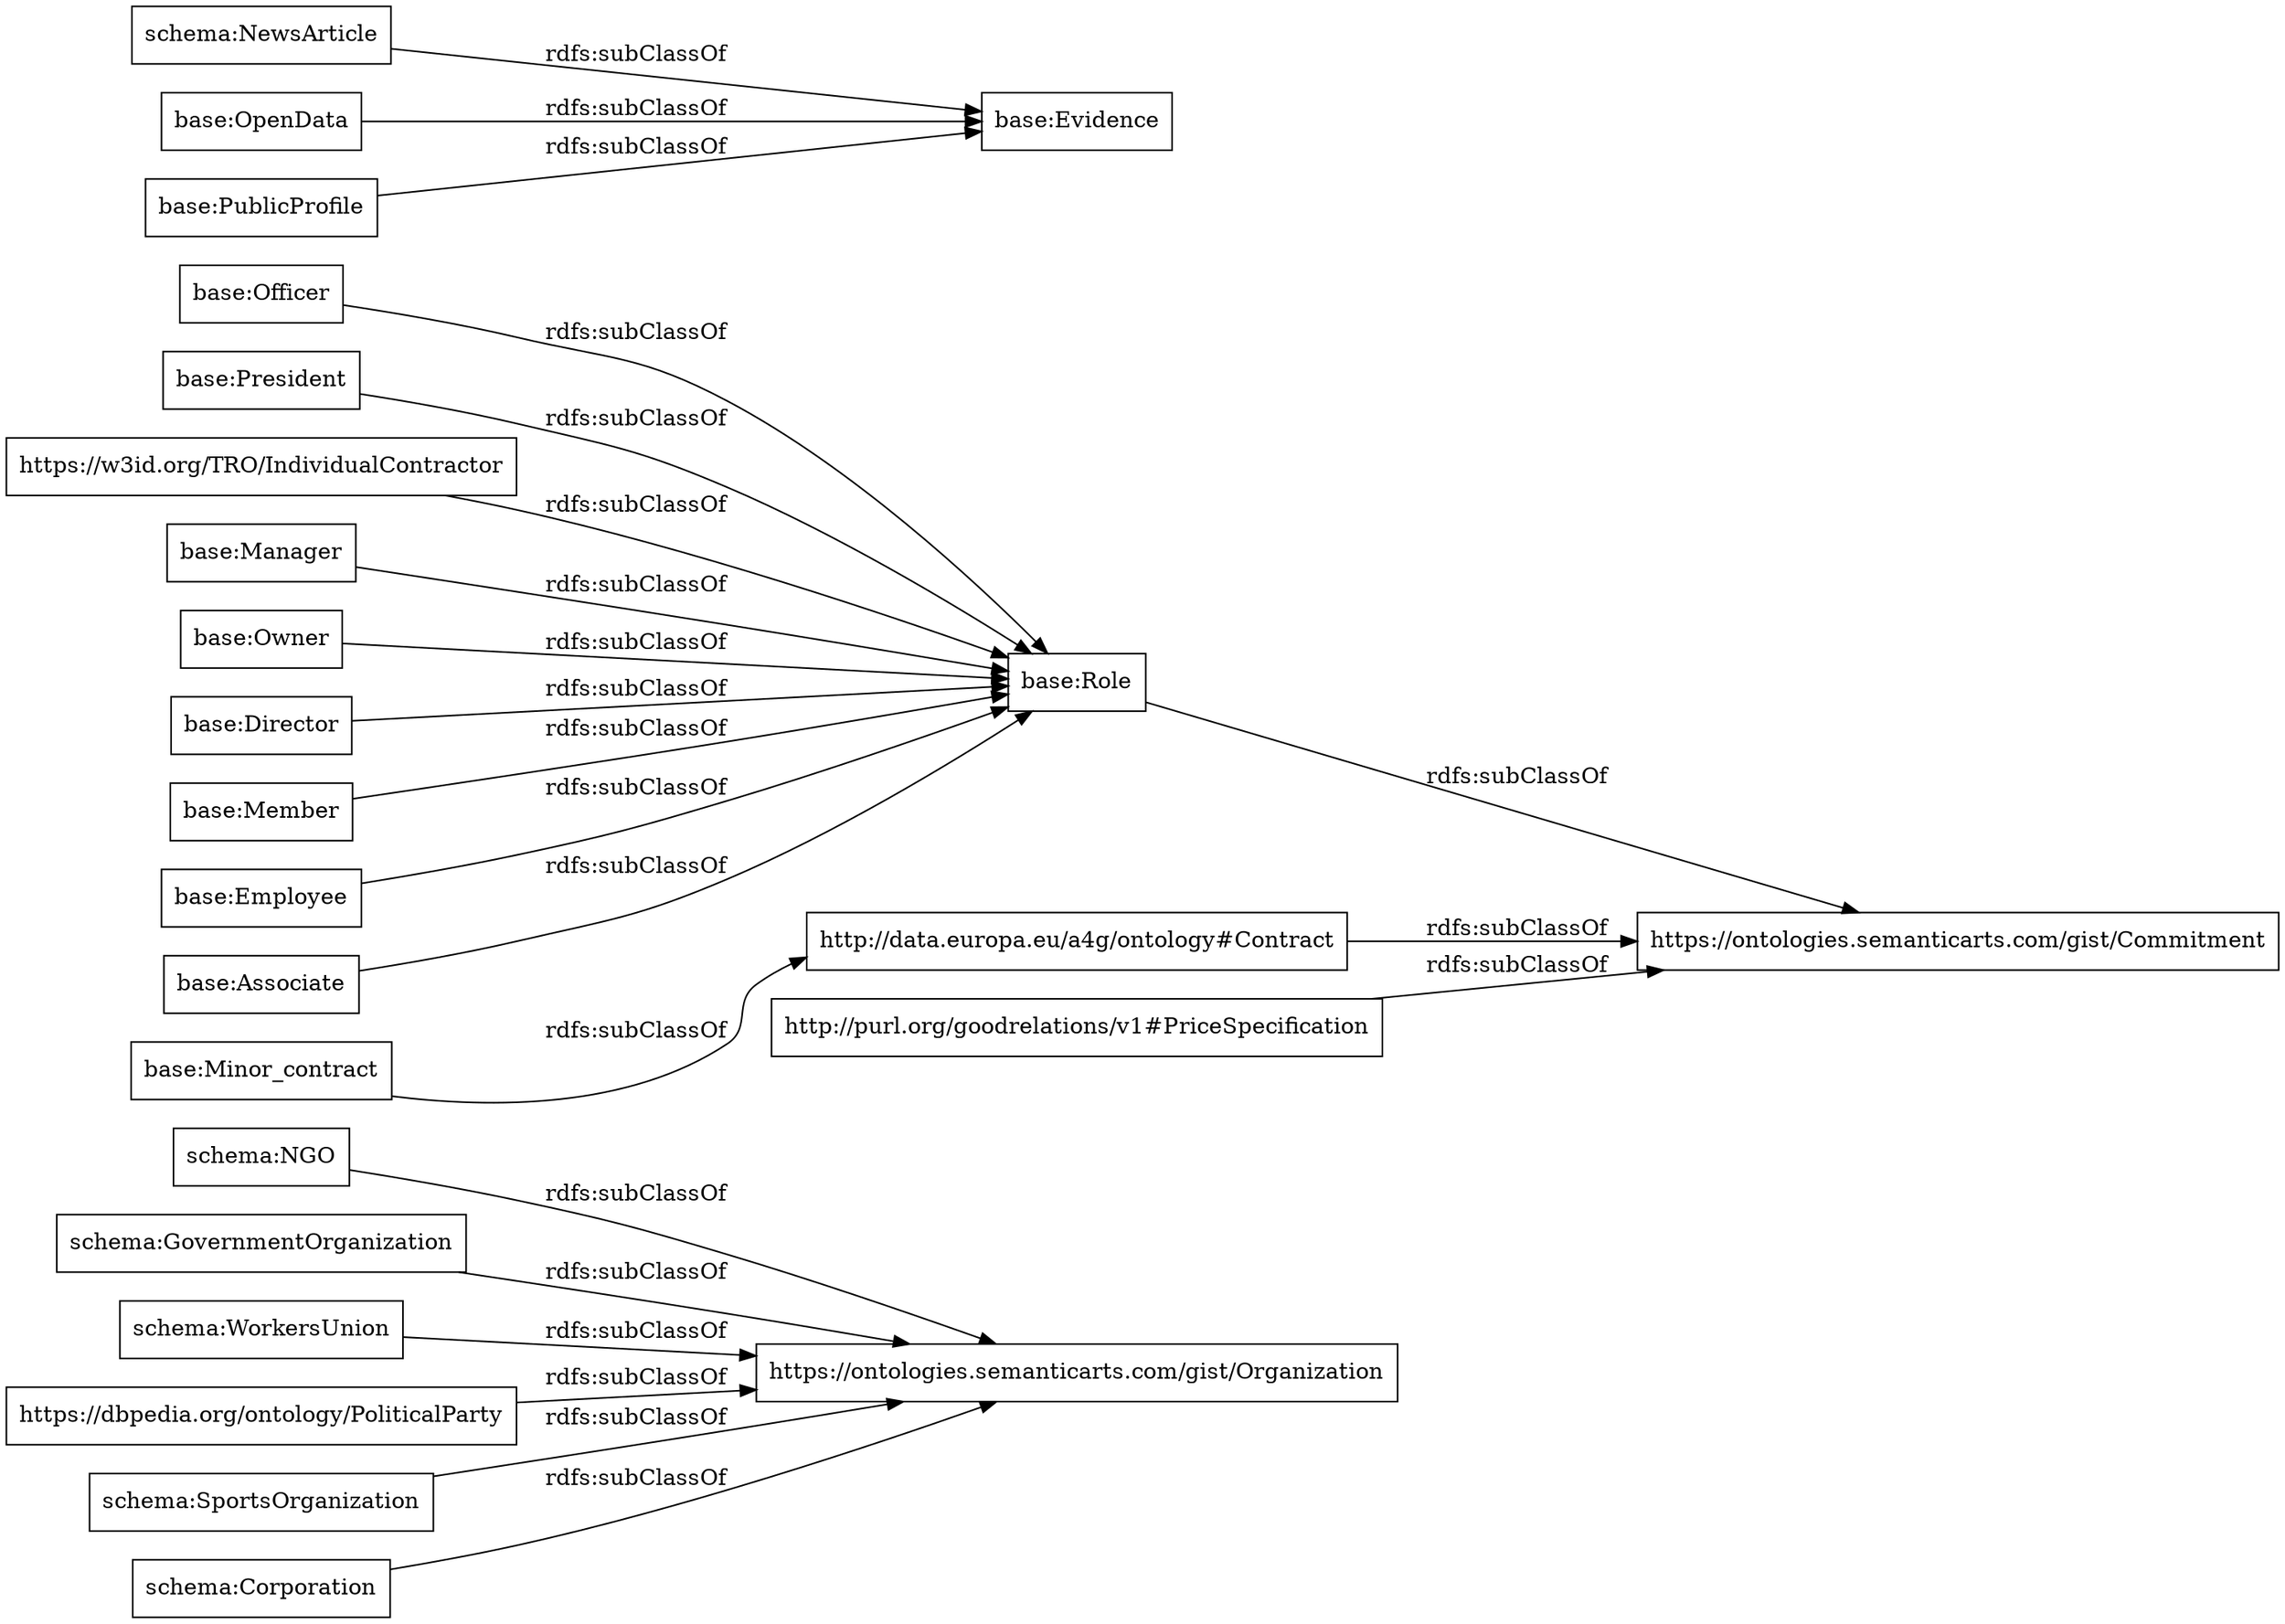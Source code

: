 digraph ar2dtool_diagram { 
rankdir=LR;
size="1000"
node [shape = rectangle, color="black"]; "schema:NGO" "schema:GovernmentOrganization" "https://ontologies.semanticarts.com/gist/Commitment" "base:Officer" "base:President" "base:Role" "https://w3id.org/TRO/IndividualContractor" "schema:WorkersUnion" "base:Manager" "schema:NewsArticle" "base:OpenData" "http://data.europa.eu/a4g/ontology#Contract" "base:PublicProfile" "base:Owner" "http://purl.org/goodrelations/v1#PriceSpecification" "base:Director" "https://ontologies.semanticarts.com/gist/Organization" "https://dbpedia.org/ontology/PoliticalParty" "base:Member" "base:Employee" "base:Associate" "base:Evidence" "schema:SportsOrganization" "schema:Corporation" "base:Minor_contract" ; /*classes style*/
	"schema:NGO" -> "https://ontologies.semanticarts.com/gist/Organization" [ label = "rdfs:subClassOf" ];
	"http://purl.org/goodrelations/v1#PriceSpecification" -> "https://ontologies.semanticarts.com/gist/Commitment" [ label = "rdfs:subClassOf" ];
	"schema:NewsArticle" -> "base:Evidence" [ label = "rdfs:subClassOf" ];
	"http://data.europa.eu/a4g/ontology#Contract" -> "https://ontologies.semanticarts.com/gist/Commitment" [ label = "rdfs:subClassOf" ];
	"schema:GovernmentOrganization" -> "https://ontologies.semanticarts.com/gist/Organization" [ label = "rdfs:subClassOf" ];
	"schema:SportsOrganization" -> "https://ontologies.semanticarts.com/gist/Organization" [ label = "rdfs:subClassOf" ];
	"schema:Corporation" -> "https://ontologies.semanticarts.com/gist/Organization" [ label = "rdfs:subClassOf" ];
	"base:Employee" -> "base:Role" [ label = "rdfs:subClassOf" ];
	"https://w3id.org/TRO/IndividualContractor" -> "base:Role" [ label = "rdfs:subClassOf" ];
	"base:Role" -> "https://ontologies.semanticarts.com/gist/Commitment" [ label = "rdfs:subClassOf" ];
	"base:President" -> "base:Role" [ label = "rdfs:subClassOf" ];
	"base:Member" -> "base:Role" [ label = "rdfs:subClassOf" ];
	"base:Manager" -> "base:Role" [ label = "rdfs:subClassOf" ];
	"base:Owner" -> "base:Role" [ label = "rdfs:subClassOf" ];
	"https://dbpedia.org/ontology/PoliticalParty" -> "https://ontologies.semanticarts.com/gist/Organization" [ label = "rdfs:subClassOf" ];
	"base:Director" -> "base:Role" [ label = "rdfs:subClassOf" ];
	"schema:WorkersUnion" -> "https://ontologies.semanticarts.com/gist/Organization" [ label = "rdfs:subClassOf" ];
	"base:PublicProfile" -> "base:Evidence" [ label = "rdfs:subClassOf" ];
	"base:OpenData" -> "base:Evidence" [ label = "rdfs:subClassOf" ];
	"base:Associate" -> "base:Role" [ label = "rdfs:subClassOf" ];
	"base:Officer" -> "base:Role" [ label = "rdfs:subClassOf" ];
	"base:Minor_contract" -> "http://data.europa.eu/a4g/ontology#Contract" [ label = "rdfs:subClassOf" ];

}
